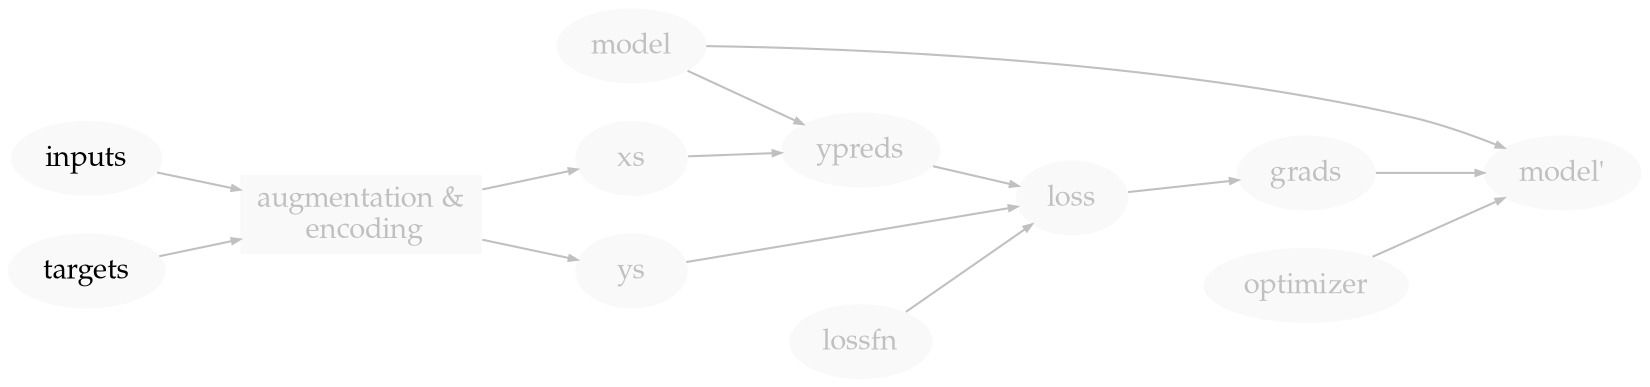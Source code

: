 
digraph trainingstep {
    rankdir=LR;
    node [arrowsize = 0.2 shape = ellipse, fontname = "Palatino", style="filled", fillcolor="#f9f9f9", penwidth = 0, fontcolor = "gray"];
    edge [arrowsize = 0.4, concentrate = "true", color = gray];
    aug [shape = none, label = "augmentation &\n encoding"]
    inputs, targets [fontcolor = "black"]

    {inputs, targets} -> aug [concentrate = "true"]
    aug -> {xs, ys} 
    {xs, model} -> ypreds
    {ys, ypreds, lossfn} -> loss;
    loss -> grads;
    {optimizer, grads, model} -> "model'"

    { rank=same; xs ys}
    { rank=same; optimizer grads}
}